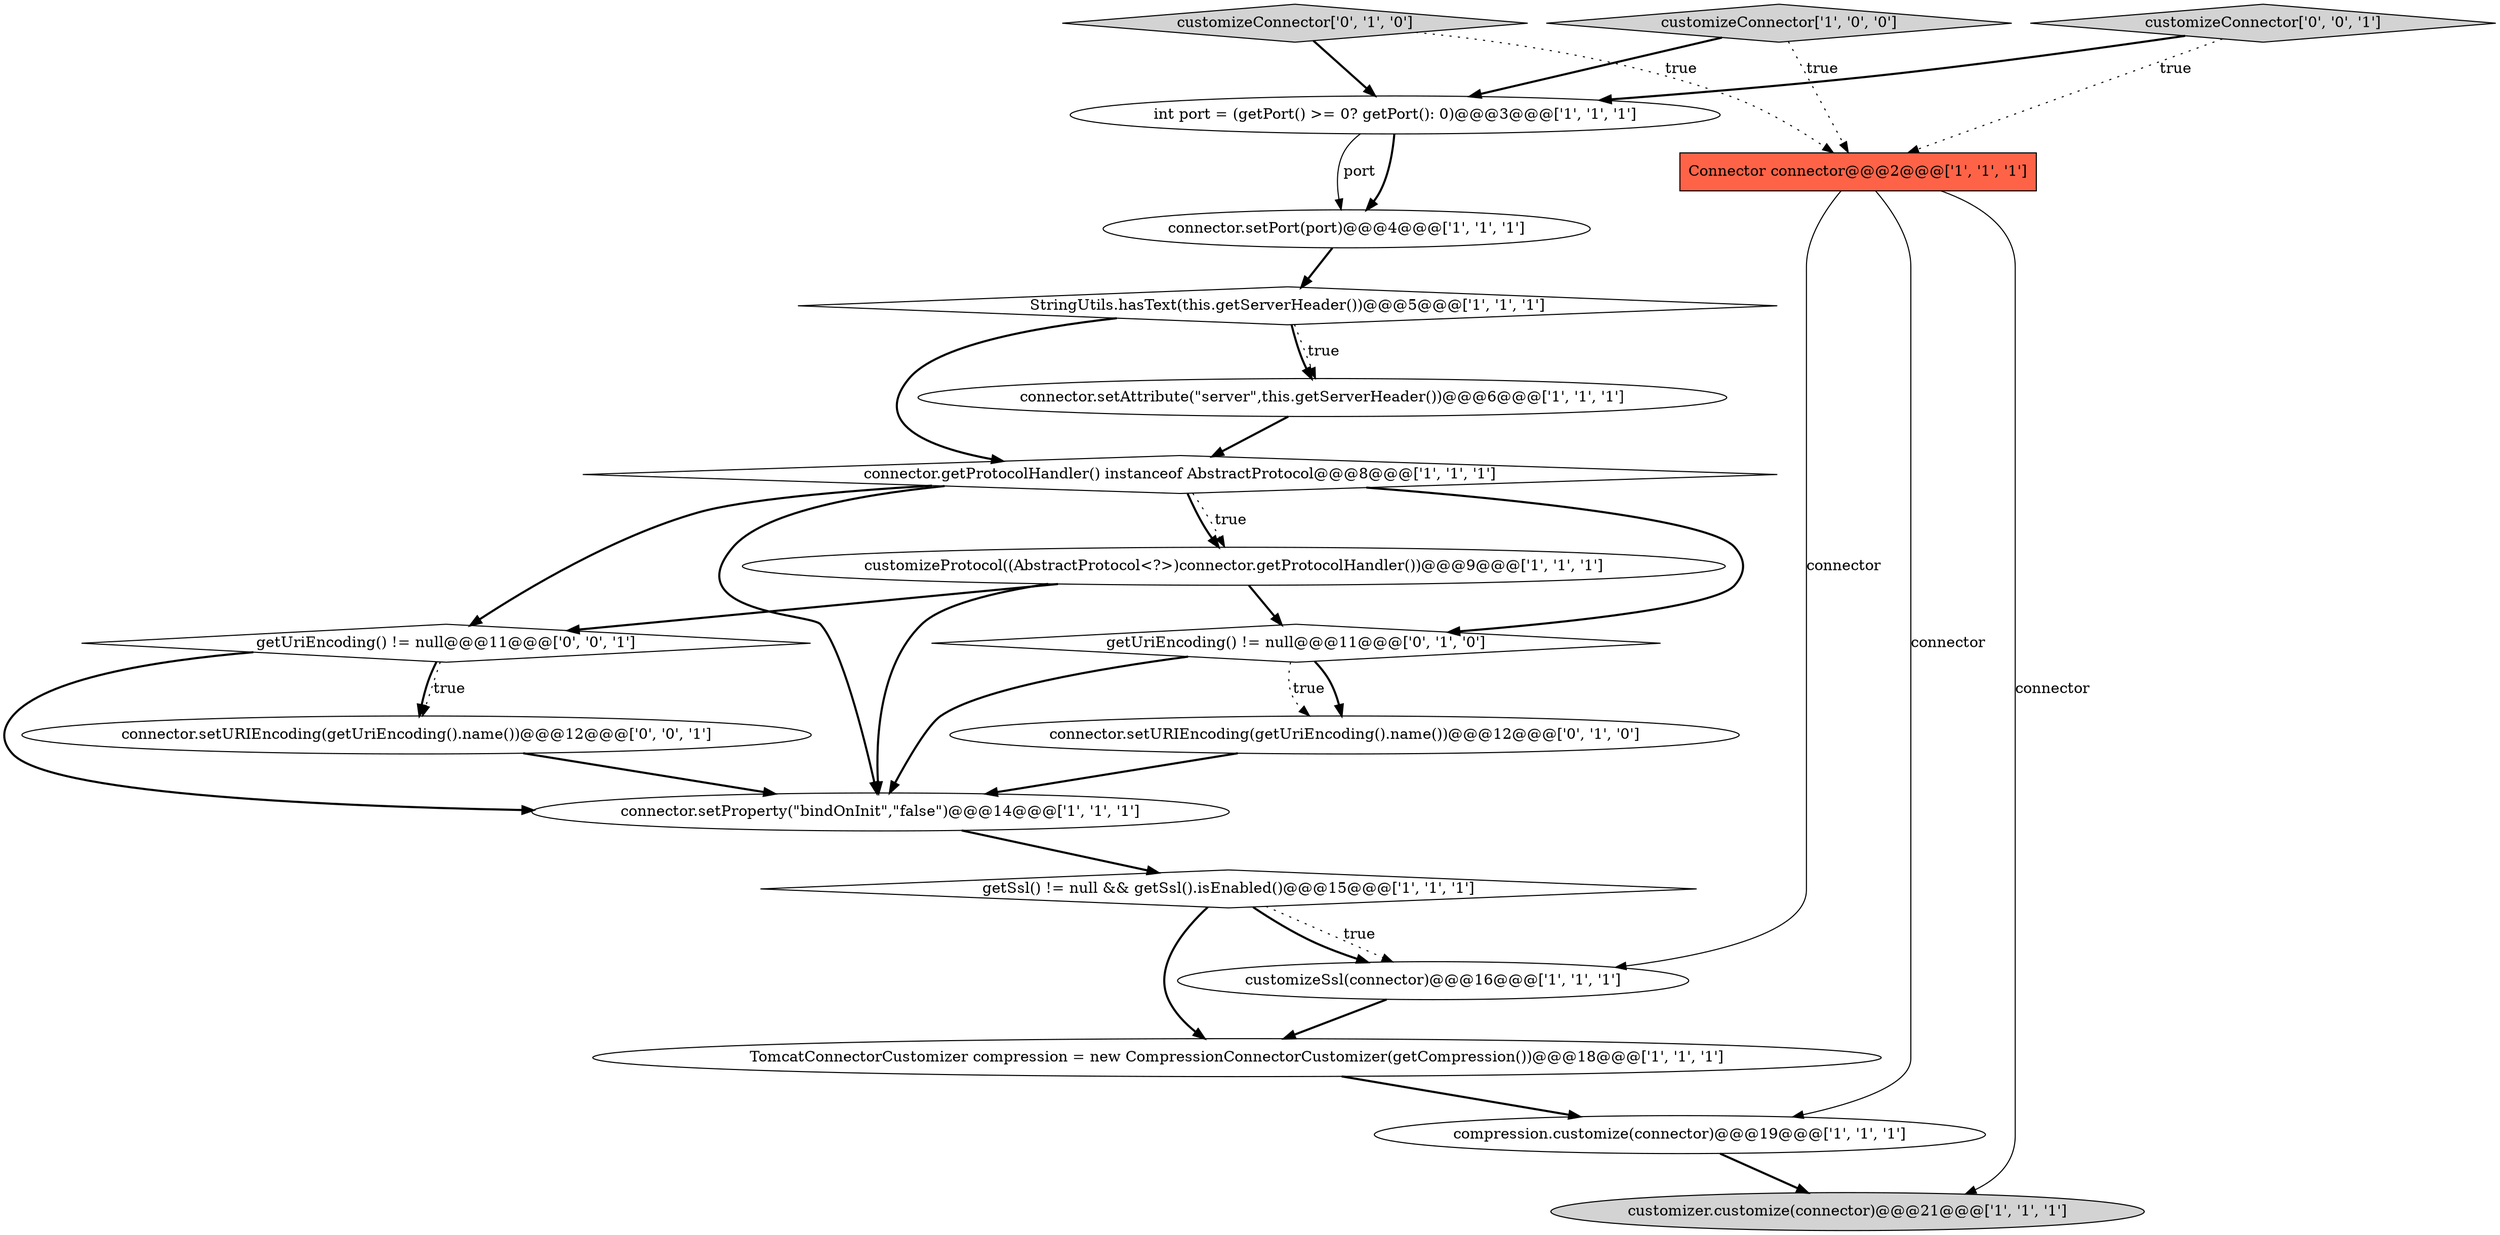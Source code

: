 digraph {
9 [style = filled, label = "TomcatConnectorCustomizer compression = new CompressionConnectorCustomizer(getCompression())@@@18@@@['1', '1', '1']", fillcolor = white, shape = ellipse image = "AAA0AAABBB1BBB"];
15 [style = filled, label = "customizeConnector['0', '1', '0']", fillcolor = lightgray, shape = diamond image = "AAA0AAABBB2BBB"];
1 [style = filled, label = "StringUtils.hasText(this.getServerHeader())@@@5@@@['1', '1', '1']", fillcolor = white, shape = diamond image = "AAA0AAABBB1BBB"];
12 [style = filled, label = "customizer.customize(connector)@@@21@@@['1', '1', '1']", fillcolor = lightgray, shape = ellipse image = "AAA0AAABBB1BBB"];
19 [style = filled, label = "connector.setURIEncoding(getUriEncoding().name())@@@12@@@['0', '0', '1']", fillcolor = white, shape = ellipse image = "AAA0AAABBB3BBB"];
10 [style = filled, label = "int port = (getPort() >= 0? getPort(): 0)@@@3@@@['1', '1', '1']", fillcolor = white, shape = ellipse image = "AAA0AAABBB1BBB"];
14 [style = filled, label = "getUriEncoding() != null@@@11@@@['0', '1', '0']", fillcolor = white, shape = diamond image = "AAA1AAABBB2BBB"];
7 [style = filled, label = "customizeSsl(connector)@@@16@@@['1', '1', '1']", fillcolor = white, shape = ellipse image = "AAA0AAABBB1BBB"];
2 [style = filled, label = "customizeConnector['1', '0', '0']", fillcolor = lightgray, shape = diamond image = "AAA0AAABBB1BBB"];
8 [style = filled, label = "Connector connector@@@2@@@['1', '1', '1']", fillcolor = tomato, shape = box image = "AAA0AAABBB1BBB"];
13 [style = filled, label = "compression.customize(connector)@@@19@@@['1', '1', '1']", fillcolor = white, shape = ellipse image = "AAA0AAABBB1BBB"];
4 [style = filled, label = "connector.setPort(port)@@@4@@@['1', '1', '1']", fillcolor = white, shape = ellipse image = "AAA0AAABBB1BBB"];
6 [style = filled, label = "getSsl() != null && getSsl().isEnabled()@@@15@@@['1', '1', '1']", fillcolor = white, shape = diamond image = "AAA0AAABBB1BBB"];
11 [style = filled, label = "connector.getProtocolHandler() instanceof AbstractProtocol@@@8@@@['1', '1', '1']", fillcolor = white, shape = diamond image = "AAA0AAABBB1BBB"];
3 [style = filled, label = "connector.setAttribute(\"server\",this.getServerHeader())@@@6@@@['1', '1', '1']", fillcolor = white, shape = ellipse image = "AAA0AAABBB1BBB"];
16 [style = filled, label = "connector.setURIEncoding(getUriEncoding().name())@@@12@@@['0', '1', '0']", fillcolor = white, shape = ellipse image = "AAA1AAABBB2BBB"];
17 [style = filled, label = "customizeConnector['0', '0', '1']", fillcolor = lightgray, shape = diamond image = "AAA0AAABBB3BBB"];
18 [style = filled, label = "getUriEncoding() != null@@@11@@@['0', '0', '1']", fillcolor = white, shape = diamond image = "AAA0AAABBB3BBB"];
5 [style = filled, label = "connector.setProperty(\"bindOnInit\",\"false\")@@@14@@@['1', '1', '1']", fillcolor = white, shape = ellipse image = "AAA0AAABBB1BBB"];
0 [style = filled, label = "customizeProtocol((AbstractProtocol<?>)connector.getProtocolHandler())@@@9@@@['1', '1', '1']", fillcolor = white, shape = ellipse image = "AAA0AAABBB1BBB"];
14->5 [style = bold, label=""];
3->11 [style = bold, label=""];
14->16 [style = bold, label=""];
8->7 [style = solid, label="connector"];
19->5 [style = bold, label=""];
6->7 [style = dotted, label="true"];
2->8 [style = dotted, label="true"];
7->9 [style = bold, label=""];
11->0 [style = bold, label=""];
8->13 [style = solid, label="connector"];
18->5 [style = bold, label=""];
9->13 [style = bold, label=""];
14->16 [style = dotted, label="true"];
11->0 [style = dotted, label="true"];
11->18 [style = bold, label=""];
2->10 [style = bold, label=""];
8->12 [style = solid, label="connector"];
11->14 [style = bold, label=""];
4->1 [style = bold, label=""];
1->11 [style = bold, label=""];
6->9 [style = bold, label=""];
15->8 [style = dotted, label="true"];
13->12 [style = bold, label=""];
1->3 [style = bold, label=""];
1->3 [style = dotted, label="true"];
18->19 [style = bold, label=""];
10->4 [style = bold, label=""];
10->4 [style = solid, label="port"];
18->19 [style = dotted, label="true"];
17->8 [style = dotted, label="true"];
16->5 [style = bold, label=""];
0->5 [style = bold, label=""];
6->7 [style = bold, label=""];
0->14 [style = bold, label=""];
15->10 [style = bold, label=""];
0->18 [style = bold, label=""];
17->10 [style = bold, label=""];
5->6 [style = bold, label=""];
11->5 [style = bold, label=""];
}
